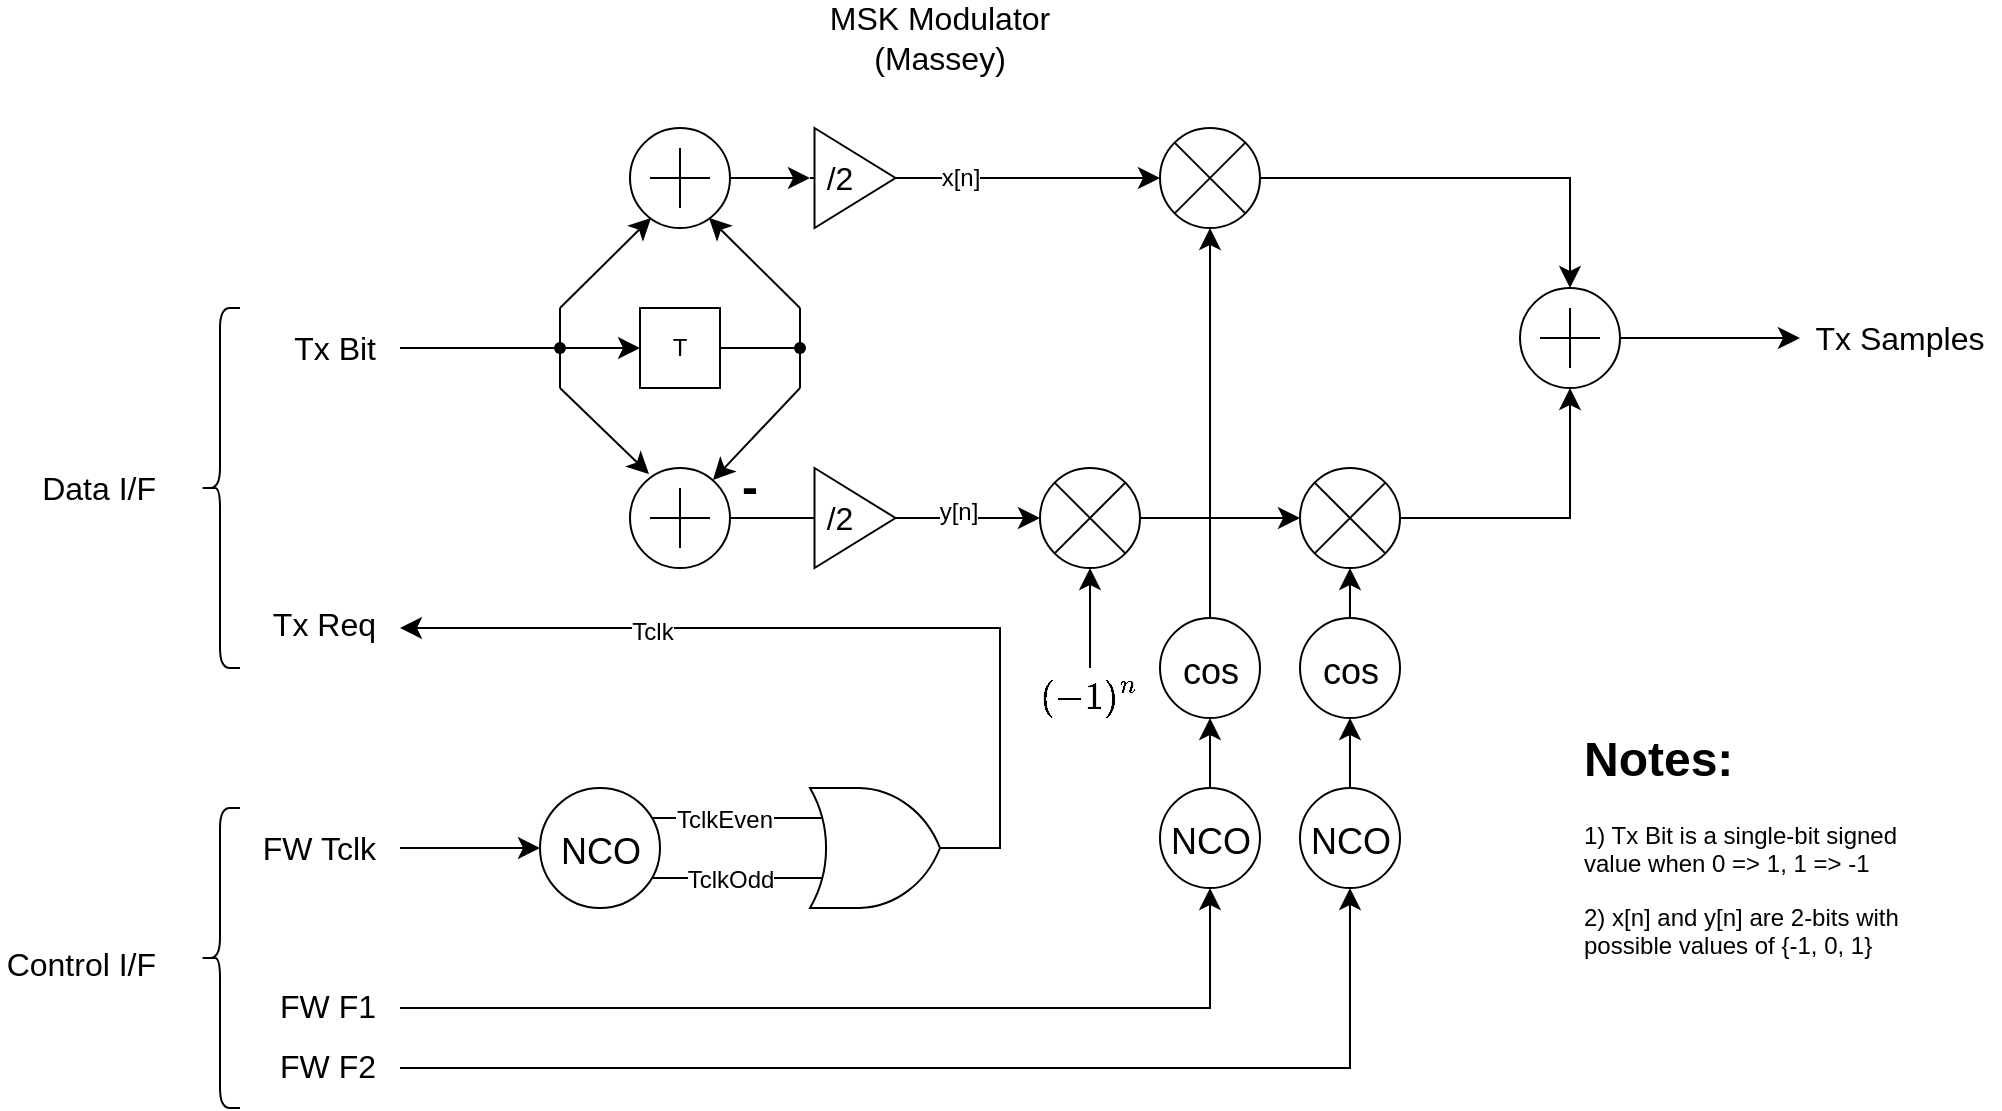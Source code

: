 <mxfile version="24.2.5" type="device">
  <diagram name="Page-1" id="90a13364-a465-7bf4-72fc-28e22215d7a0">
    <mxGraphModel dx="1012" dy="698" grid="1" gridSize="10" guides="1" tooltips="1" connect="1" arrows="1" fold="1" page="1" pageScale="1.5" pageWidth="1169" pageHeight="826" background="none" math="1" shadow="0">
      <root>
        <mxCell id="0" style=";html=1;" />
        <mxCell id="1" style=";html=1;" parent="0" />
        <mxCell id="LHOhvUOtA3nCjvzOAbPW-2" value="T" style="whiteSpace=wrap;html=1;aspect=fixed;" parent="1" vertex="1">
          <mxGeometry x="600" y="440" width="40" height="40" as="geometry" />
        </mxCell>
        <mxCell id="LHOhvUOtA3nCjvzOAbPW-3" value="" style="verticalLabelPosition=bottom;shadow=0;dashed=0;align=center;html=1;verticalAlign=top;shape=mxgraph.electrical.abstract.summation_point;" parent="1" vertex="1">
          <mxGeometry x="595" y="350" width="50" height="50" as="geometry" />
        </mxCell>
        <mxCell id="LHOhvUOtA3nCjvzOAbPW-6" value="" style="verticalLabelPosition=bottom;shadow=0;dashed=0;align=center;html=1;verticalAlign=top;shape=mxgraph.electrical.abstract.summation_point;" parent="1" vertex="1">
          <mxGeometry x="595" y="520" width="50" height="50" as="geometry" />
        </mxCell>
        <mxCell id="LHOhvUOtA3nCjvzOAbPW-7" value="" style="endArrow=classic;html=1;rounded=0;fontSize=12;startSize=8;endSize=8;curved=1;entryX=0;entryY=0.5;entryDx=0;entryDy=0;" parent="1" source="LHOhvUOtA3nCjvzOAbPW-19" target="LHOhvUOtA3nCjvzOAbPW-2" edge="1">
          <mxGeometry width="50" height="50" relative="1" as="geometry">
            <mxPoint x="480" y="460" as="sourcePoint" />
            <mxPoint x="600" y="630" as="targetPoint" />
          </mxGeometry>
        </mxCell>
        <mxCell id="LHOhvUOtA3nCjvzOAbPW-10" value="" style="edgeStyle=none;orthogonalLoop=1;jettySize=auto;html=1;rounded=0;fontSize=12;startSize=8;endSize=8;curved=1;entryX=0.79;entryY=0.9;entryDx=0;entryDy=0;entryPerimeter=0;" parent="1" target="LHOhvUOtA3nCjvzOAbPW-3" edge="1">
          <mxGeometry width="120" relative="1" as="geometry">
            <mxPoint x="680" y="440" as="sourcePoint" />
            <mxPoint x="730" y="570" as="targetPoint" />
            <Array as="points" />
          </mxGeometry>
        </mxCell>
        <mxCell id="LHOhvUOtA3nCjvzOAbPW-11" value="" style="edgeStyle=none;orthogonalLoop=1;jettySize=auto;html=1;rounded=0;fontSize=12;startSize=8;endSize=8;curved=1;entryX=0.83;entryY=0.12;entryDx=0;entryDy=0;entryPerimeter=0;" parent="1" target="LHOhvUOtA3nCjvzOAbPW-6" edge="1">
          <mxGeometry width="120" relative="1" as="geometry">
            <mxPoint x="680" y="480" as="sourcePoint" />
            <mxPoint x="680" y="500" as="targetPoint" />
            <Array as="points" />
          </mxGeometry>
        </mxCell>
        <mxCell id="LHOhvUOtA3nCjvzOAbPW-12" value="" style="edgeStyle=segmentEdgeStyle;endArrow=none;html=1;curved=0;rounded=0;endSize=8;startSize=8;fontSize=12;exitDx=0;exitDy=0;endFill=0;" parent="1" source="LHOhvUOtA3nCjvzOAbPW-17" edge="1">
          <mxGeometry width="50" height="50" relative="1" as="geometry">
            <mxPoint x="680" y="460" as="sourcePoint" />
            <mxPoint x="680" y="440" as="targetPoint" />
          </mxGeometry>
        </mxCell>
        <mxCell id="LHOhvUOtA3nCjvzOAbPW-13" value="" style="edgeStyle=segmentEdgeStyle;endArrow=none;html=1;curved=0;rounded=0;endSize=8;startSize=8;fontSize=12;exitX=1;exitY=0.5;exitDx=0;exitDy=0;endFill=0;" parent="1" source="LHOhvUOtA3nCjvzOAbPW-2" edge="1">
          <mxGeometry width="50" height="50" relative="1" as="geometry">
            <mxPoint x="650" y="470" as="sourcePoint" />
            <mxPoint x="680" y="480" as="targetPoint" />
          </mxGeometry>
        </mxCell>
        <mxCell id="LHOhvUOtA3nCjvzOAbPW-14" value="" style="edgeStyle=none;orthogonalLoop=1;jettySize=auto;html=1;rounded=0;fontSize=12;startSize=8;endSize=8;curved=1;entryX=0.21;entryY=0.9;entryDx=0;entryDy=0;entryPerimeter=0;" parent="1" target="LHOhvUOtA3nCjvzOAbPW-3" edge="1">
          <mxGeometry width="120" relative="1" as="geometry">
            <mxPoint x="560" y="440" as="sourcePoint" />
            <mxPoint x="500" y="395" as="targetPoint" />
            <Array as="points" />
          </mxGeometry>
        </mxCell>
        <mxCell id="LHOhvUOtA3nCjvzOAbPW-15" value="" style="edgeStyle=none;orthogonalLoop=1;jettySize=auto;html=1;rounded=0;fontSize=12;startSize=8;endSize=8;curved=1;entryX=0.19;entryY=0.06;entryDx=0;entryDy=0;entryPerimeter=0;" parent="1" target="LHOhvUOtA3nCjvzOAbPW-6" edge="1">
          <mxGeometry width="120" relative="1" as="geometry">
            <mxPoint x="560" y="480" as="sourcePoint" />
            <mxPoint x="601" y="523" as="targetPoint" />
            <Array as="points" />
          </mxGeometry>
        </mxCell>
        <mxCell id="LHOhvUOtA3nCjvzOAbPW-16" value="" style="endArrow=none;html=1;rounded=0;fontSize=12;startSize=8;endSize=8;curved=1;" parent="1" edge="1">
          <mxGeometry width="50" height="50" relative="1" as="geometry">
            <mxPoint x="560" y="480" as="sourcePoint" />
            <mxPoint x="560" y="440" as="targetPoint" />
          </mxGeometry>
        </mxCell>
        <mxCell id="LHOhvUOtA3nCjvzOAbPW-18" value="" style="edgeStyle=segmentEdgeStyle;endArrow=none;html=1;curved=0;rounded=0;endSize=8;startSize=8;fontSize=12;exitX=1;exitY=0.5;exitDx=0;exitDy=0;endFill=0;" parent="1" source="LHOhvUOtA3nCjvzOAbPW-2" target="LHOhvUOtA3nCjvzOAbPW-17" edge="1">
          <mxGeometry width="50" height="50" relative="1" as="geometry">
            <mxPoint x="640" y="460" as="sourcePoint" />
            <mxPoint x="680" y="440" as="targetPoint" />
          </mxGeometry>
        </mxCell>
        <mxCell id="LHOhvUOtA3nCjvzOAbPW-17" value="" style="shape=waypoint;sketch=0;fillStyle=solid;size=6;pointerEvents=1;points=[];fillColor=none;resizable=0;rotatable=0;perimeter=centerPerimeter;snapToPoint=1;" parent="1" vertex="1">
          <mxGeometry x="670" y="450" width="20" height="20" as="geometry" />
        </mxCell>
        <mxCell id="LHOhvUOtA3nCjvzOAbPW-20" value="" style="endArrow=none;html=1;rounded=0;fontSize=12;startSize=8;endSize=8;curved=1;entryDx=0;entryDy=0;endFill=0;" parent="1" target="LHOhvUOtA3nCjvzOAbPW-19" edge="1">
          <mxGeometry width="50" height="50" relative="1" as="geometry">
            <mxPoint x="480" y="460" as="sourcePoint" />
            <mxPoint x="600" y="460" as="targetPoint" />
          </mxGeometry>
        </mxCell>
        <mxCell id="LHOhvUOtA3nCjvzOAbPW-19" value="" style="shape=waypoint;sketch=0;fillStyle=solid;size=6;pointerEvents=1;points=[];fillColor=none;resizable=0;rotatable=0;perimeter=centerPerimeter;snapToPoint=1;" parent="1" vertex="1">
          <mxGeometry x="550" y="450" width="20" height="20" as="geometry" />
        </mxCell>
        <mxCell id="LHOhvUOtA3nCjvzOAbPW-21" value="" style="verticalLabelPosition=bottom;shadow=0;dashed=0;align=center;html=1;verticalAlign=top;shape=mxgraph.electrical.abstract.multiplier;" parent="1" vertex="1">
          <mxGeometry x="800" y="520" width="50" height="50" as="geometry" />
        </mxCell>
        <mxCell id="LHOhvUOtA3nCjvzOAbPW-22" value="" style="verticalLabelPosition=bottom;shadow=0;dashed=0;align=center;html=1;verticalAlign=top;shape=mxgraph.electrical.abstract.multiplier;" parent="1" vertex="1">
          <mxGeometry x="930" y="520" width="50" height="50" as="geometry" />
        </mxCell>
        <mxCell id="LHOhvUOtA3nCjvzOAbPW-23" value="" style="verticalLabelPosition=bottom;shadow=0;dashed=0;align=center;html=1;verticalAlign=top;shape=mxgraph.electrical.abstract.multiplier;" parent="1" vertex="1">
          <mxGeometry x="860" y="350" width="50" height="50" as="geometry" />
        </mxCell>
        <mxCell id="LHOhvUOtA3nCjvzOAbPW-24" value="" style="endArrow=classic;html=1;rounded=0;fontSize=12;startSize=8;endSize=8;curved=1;exitX=1;exitY=0.5;exitDx=0;exitDy=0;exitPerimeter=0;entryX=0;entryY=0.5;entryDx=0;entryDy=0;entryPerimeter=0;" parent="1" source="LHOhvUOtA3nCjvzOAbPW-6" target="LHOhvUOtA3nCjvzOAbPW-21" edge="1">
          <mxGeometry width="50" height="50" relative="1" as="geometry">
            <mxPoint x="790" y="650" as="sourcePoint" />
            <mxPoint x="720" y="545" as="targetPoint" />
          </mxGeometry>
        </mxCell>
        <mxCell id="LHOhvUOtA3nCjvzOAbPW-77" value="y[n]" style="edgeLabel;html=1;align=center;verticalAlign=middle;resizable=0;points=[];fontSize=12;" parent="LHOhvUOtA3nCjvzOAbPW-24" vertex="1" connectable="0">
          <mxGeometry x="0.452" y="3" relative="1" as="geometry">
            <mxPoint x="1" as="offset" />
          </mxGeometry>
        </mxCell>
        <mxCell id="LHOhvUOtA3nCjvzOAbPW-25" value="" style="edgeStyle=none;orthogonalLoop=1;jettySize=auto;html=1;rounded=0;fontSize=12;startSize=8;endSize=8;curved=1;entryX=0;entryY=0.5;entryDx=0;entryDy=0;entryPerimeter=0;exitX=1;exitY=0.5;exitDx=0;exitDy=0;exitPerimeter=0;" parent="1" source="LHOhvUOtA3nCjvzOAbPW-51" target="LHOhvUOtA3nCjvzOAbPW-23" edge="1">
          <mxGeometry width="120" relative="1" as="geometry">
            <mxPoint x="660" y="460" as="sourcePoint" />
            <mxPoint x="706" y="415" as="targetPoint" />
            <Array as="points" />
          </mxGeometry>
        </mxCell>
        <mxCell id="LHOhvUOtA3nCjvzOAbPW-76" value="x[n]" style="edgeLabel;html=1;align=center;verticalAlign=middle;resizable=0;points=[];fontSize=12;" parent="LHOhvUOtA3nCjvzOAbPW-25" vertex="1" connectable="0">
          <mxGeometry x="-0.285" y="1" relative="1" as="geometry">
            <mxPoint x="-17" y="1" as="offset" />
          </mxGeometry>
        </mxCell>
        <mxCell id="LHOhvUOtA3nCjvzOAbPW-26" value="" style="edgeStyle=none;orthogonalLoop=1;jettySize=auto;html=1;rounded=0;fontSize=12;startSize=8;endSize=8;curved=1;entryX=0;entryY=0.5;entryDx=0;entryDy=0;entryPerimeter=0;exitX=1;exitY=0.5;exitDx=0;exitDy=0;exitPerimeter=0;" parent="1" source="LHOhvUOtA3nCjvzOAbPW-21" target="LHOhvUOtA3nCjvzOAbPW-22" edge="1">
          <mxGeometry width="120" relative="1" as="geometry">
            <mxPoint x="670" y="470" as="sourcePoint" />
            <mxPoint x="716" y="425" as="targetPoint" />
            <Array as="points" />
          </mxGeometry>
        </mxCell>
        <mxCell id="LHOhvUOtA3nCjvzOAbPW-27" value="" style="verticalLabelPosition=bottom;shadow=0;dashed=0;align=center;html=1;verticalAlign=top;shape=mxgraph.electrical.abstract.summation_point;" parent="1" vertex="1">
          <mxGeometry x="1040" y="430" width="50" height="50" as="geometry" />
        </mxCell>
        <mxCell id="LHOhvUOtA3nCjvzOAbPW-28" value="" style="edgeStyle=segmentEdgeStyle;endArrow=classic;html=1;curved=0;rounded=0;endSize=8;startSize=8;fontSize=12;entryX=0.5;entryY=1;entryDx=0;entryDy=0;entryPerimeter=0;exitX=1;exitY=0.5;exitDx=0;exitDy=0;exitPerimeter=0;" parent="1" source="LHOhvUOtA3nCjvzOAbPW-22" target="LHOhvUOtA3nCjvzOAbPW-27" edge="1">
          <mxGeometry width="50" height="50" relative="1" as="geometry">
            <mxPoint x="1000" y="700" as="sourcePoint" />
            <mxPoint x="1050" y="650" as="targetPoint" />
          </mxGeometry>
        </mxCell>
        <mxCell id="LHOhvUOtA3nCjvzOAbPW-30" value="" style="edgeStyle=segmentEdgeStyle;endArrow=classic;html=1;curved=0;rounded=0;endSize=8;startSize=8;fontSize=12;exitX=1;exitY=0.5;exitDx=0;exitDy=0;exitPerimeter=0;entryX=0.5;entryY=0;entryDx=0;entryDy=0;entryPerimeter=0;" parent="1" source="LHOhvUOtA3nCjvzOAbPW-23" target="LHOhvUOtA3nCjvzOAbPW-27" edge="1">
          <mxGeometry width="50" height="50" relative="1" as="geometry">
            <mxPoint x="1000" y="700" as="sourcePoint" />
            <mxPoint x="1050" y="650" as="targetPoint" />
          </mxGeometry>
        </mxCell>
        <mxCell id="LHOhvUOtA3nCjvzOAbPW-31" value="" style="endArrow=classic;html=1;rounded=0;fontSize=12;startSize=8;endSize=8;curved=1;exitX=1;exitY=0.5;exitDx=0;exitDy=0;exitPerimeter=0;" parent="1" source="LHOhvUOtA3nCjvzOAbPW-27" edge="1">
          <mxGeometry width="50" height="50" relative="1" as="geometry">
            <mxPoint x="890" y="700" as="sourcePoint" />
            <mxPoint x="1180" y="455" as="targetPoint" />
          </mxGeometry>
        </mxCell>
        <mxCell id="LHOhvUOtA3nCjvzOAbPW-35" value="&lt;font style=&quot;font-size: 18px;&quot;&gt;cos&lt;/font&gt;" style="shape=mxgraph.electrical.abstract.function;html=1;shadow=0;dashed=0;align=center;strokeWidth=1;fontSize=24" parent="1" vertex="1">
          <mxGeometry x="860" y="595" width="50" height="50" as="geometry" />
        </mxCell>
        <mxCell id="LHOhvUOtA3nCjvzOAbPW-36" value="&lt;font style=&quot;font-size: 18px;&quot;&gt;cos&lt;/font&gt;" style="shape=mxgraph.electrical.abstract.function;html=1;shadow=0;dashed=0;align=center;strokeWidth=1;fontSize=24" parent="1" vertex="1">
          <mxGeometry x="930" y="595" width="50" height="50" as="geometry" />
        </mxCell>
        <mxCell id="LHOhvUOtA3nCjvzOAbPW-37" value="" style="endArrow=classic;html=1;rounded=0;fontSize=12;startSize=8;endSize=8;curved=1;entryX=0.5;entryY=1;entryDx=0;entryDy=0;entryPerimeter=0;exitX=0.5;exitY=0;exitDx=0;exitDy=0;exitPerimeter=0;" parent="1" target="LHOhvUOtA3nCjvzOAbPW-35" edge="1">
          <mxGeometry width="50" height="50" relative="1" as="geometry">
            <mxPoint x="885" y="680" as="sourcePoint" />
            <mxPoint x="910" y="720" as="targetPoint" />
          </mxGeometry>
        </mxCell>
        <mxCell id="LHOhvUOtA3nCjvzOAbPW-38" value="" style="endArrow=classic;html=1;rounded=0;fontSize=12;startSize=8;endSize=8;curved=1;entryX=0.5;entryY=1;entryDx=0;entryDy=0;entryPerimeter=0;exitX=0.5;exitY=0;exitDx=0;exitDy=0;exitPerimeter=0;" parent="1" target="LHOhvUOtA3nCjvzOAbPW-36" edge="1">
          <mxGeometry width="50" height="50" relative="1" as="geometry">
            <mxPoint x="955" y="680" as="sourcePoint" />
            <mxPoint x="960" y="650" as="targetPoint" />
          </mxGeometry>
        </mxCell>
        <mxCell id="LHOhvUOtA3nCjvzOAbPW-39" value="" style="endArrow=classic;html=1;rounded=0;fontSize=12;startSize=8;endSize=8;curved=1;entryX=0.5;entryY=1;entryDx=0;entryDy=0;entryPerimeter=0;exitX=0.5;exitY=0;exitDx=0;exitDy=0;exitPerimeter=0;" parent="1" source="LHOhvUOtA3nCjvzOAbPW-36" target="LHOhvUOtA3nCjvzOAbPW-22" edge="1">
          <mxGeometry width="50" height="50" relative="1" as="geometry">
            <mxPoint x="860" y="770" as="sourcePoint" />
            <mxPoint x="910" y="720" as="targetPoint" />
          </mxGeometry>
        </mxCell>
        <mxCell id="LHOhvUOtA3nCjvzOAbPW-40" value="" style="endArrow=classic;html=1;rounded=0;fontSize=12;startSize=8;endSize=8;curved=1;entryX=0.5;entryY=1;entryDx=0;entryDy=0;entryPerimeter=0;exitX=0.5;exitY=0;exitDx=0;exitDy=0;exitPerimeter=0;" parent="1" source="LHOhvUOtA3nCjvzOAbPW-35" target="LHOhvUOtA3nCjvzOAbPW-23" edge="1">
          <mxGeometry width="50" height="50" relative="1" as="geometry">
            <mxPoint x="860" y="770" as="sourcePoint" />
            <mxPoint x="880" y="420" as="targetPoint" />
          </mxGeometry>
        </mxCell>
        <mxCell id="LHOhvUOtA3nCjvzOAbPW-42" value="" style="endArrow=classic;html=1;rounded=0;fontSize=12;startSize=8;endSize=8;curved=1;entryX=0;entryY=0.5;entryDx=0;entryDy=0;entryPerimeter=0;" parent="1" edge="1">
          <mxGeometry width="50" height="50" relative="1" as="geometry">
            <mxPoint x="480" y="710" as="sourcePoint" />
            <mxPoint x="550" y="710" as="targetPoint" />
          </mxGeometry>
        </mxCell>
        <mxCell id="LHOhvUOtA3nCjvzOAbPW-43" value="" style="edgeStyle=segmentEdgeStyle;endArrow=classic;html=1;curved=0;rounded=0;endSize=8;startSize=8;fontSize=12;entryX=0.5;entryY=1;entryDx=0;entryDy=0;entryPerimeter=0;" parent="1" target="Nqx4Kbbfvm4HoLewJTAc-1" edge="1">
          <mxGeometry width="50" height="50" relative="1" as="geometry">
            <mxPoint x="480" y="790" as="sourcePoint" />
            <mxPoint x="885" y="740" as="targetPoint" />
          </mxGeometry>
        </mxCell>
        <mxCell id="LHOhvUOtA3nCjvzOAbPW-44" value="" style="edgeStyle=segmentEdgeStyle;endArrow=classic;html=1;curved=0;rounded=0;endSize=8;startSize=8;fontSize=12;entryX=0.5;entryY=1;entryDx=0;entryDy=0;entryPerimeter=0;" parent="1" target="Nqx4Kbbfvm4HoLewJTAc-2" edge="1">
          <mxGeometry width="50" height="50" relative="1" as="geometry">
            <mxPoint x="480" y="820" as="sourcePoint" />
            <mxPoint x="955" y="740" as="targetPoint" />
          </mxGeometry>
        </mxCell>
        <mxCell id="LHOhvUOtA3nCjvzOAbPW-45" value="" style="verticalLabelPosition=bottom;shadow=0;dashed=0;align=center;html=1;verticalAlign=top;shape=mxgraph.electrical.logic_gates.logic_gate;operation=or;" parent="1" vertex="1">
          <mxGeometry x="670" y="680" width="100" height="60" as="geometry" />
        </mxCell>
        <mxCell id="LHOhvUOtA3nCjvzOAbPW-47" value="" style="endArrow=none;html=1;rounded=0;fontSize=12;startSize=8;endSize=8;curved=1;exitX=0;exitY=0.25;exitDx=0;exitDy=0;exitPerimeter=0;entryX=0.908;entryY=0.25;entryDx=0;entryDy=0;entryPerimeter=0;" parent="1" source="LHOhvUOtA3nCjvzOAbPW-45" edge="1">
          <mxGeometry width="50" height="50" relative="1" as="geometry">
            <mxPoint x="640" y="690" as="sourcePoint" />
            <mxPoint x="604.48" y="695" as="targetPoint" />
          </mxGeometry>
        </mxCell>
        <mxCell id="Nqx4Kbbfvm4HoLewJTAc-4" value="TclkEven" style="edgeLabel;html=1;align=center;verticalAlign=middle;resizable=0;points=[];fontSize=12;" vertex="1" connectable="0" parent="LHOhvUOtA3nCjvzOAbPW-47">
          <mxGeometry x="-0.145" y="1" relative="1" as="geometry">
            <mxPoint as="offset" />
          </mxGeometry>
        </mxCell>
        <mxCell id="LHOhvUOtA3nCjvzOAbPW-48" value="" style="endArrow=none;html=1;rounded=0;fontSize=12;startSize=8;endSize=8;curved=1;exitX=0;exitY=0.75;exitDx=0;exitDy=0;exitPerimeter=0;entryX=0.892;entryY=0.75;entryDx=0;entryDy=0;entryPerimeter=0;" parent="1" source="LHOhvUOtA3nCjvzOAbPW-45" edge="1">
          <mxGeometry width="50" height="50" relative="1" as="geometry">
            <mxPoint x="633" y="730" as="sourcePoint" />
            <mxPoint x="603.52" y="725" as="targetPoint" />
          </mxGeometry>
        </mxCell>
        <mxCell id="Nqx4Kbbfvm4HoLewJTAc-5" value="TclkOdd" style="edgeLabel;html=1;align=center;verticalAlign=middle;resizable=0;points=[];fontSize=12;" vertex="1" connectable="0" parent="LHOhvUOtA3nCjvzOAbPW-48">
          <mxGeometry x="-0.248" y="1" relative="1" as="geometry">
            <mxPoint as="offset" />
          </mxGeometry>
        </mxCell>
        <mxCell id="LHOhvUOtA3nCjvzOAbPW-49" value="" style="edgeStyle=elbowEdgeStyle;elbow=horizontal;endArrow=classic;html=1;curved=0;rounded=0;endSize=8;startSize=8;fontSize=12;exitX=1;exitY=0.5;exitDx=0;exitDy=0;exitPerimeter=0;" parent="1" source="LHOhvUOtA3nCjvzOAbPW-45" edge="1">
          <mxGeometry width="50" height="50" relative="1" as="geometry">
            <mxPoint x="640" y="690" as="sourcePoint" />
            <mxPoint x="480" y="600" as="targetPoint" />
            <Array as="points">
              <mxPoint x="780" y="660" />
            </Array>
          </mxGeometry>
        </mxCell>
        <mxCell id="Nqx4Kbbfvm4HoLewJTAc-3" value="Tclk" style="edgeLabel;html=1;align=center;verticalAlign=middle;resizable=0;points=[];fontSize=12;" vertex="1" connectable="0" parent="LHOhvUOtA3nCjvzOAbPW-49">
          <mxGeometry x="0.4" y="2" relative="1" as="geometry">
            <mxPoint as="offset" />
          </mxGeometry>
        </mxCell>
        <mxCell id="LHOhvUOtA3nCjvzOAbPW-50" value="-" style="text;strokeColor=none;fillColor=none;html=1;align=center;verticalAlign=middle;whiteSpace=wrap;rounded=0;fontSize=24;fontStyle=1" parent="1" vertex="1">
          <mxGeometry x="645" y="520" width="20" height="20" as="geometry" />
        </mxCell>
        <mxCell id="LHOhvUOtA3nCjvzOAbPW-52" value="" style="edgeStyle=none;orthogonalLoop=1;jettySize=auto;html=1;rounded=0;fontSize=12;startSize=8;endSize=8;curved=1;entryX=0;entryY=0.5;entryDx=0;entryDy=0;entryPerimeter=0;exitX=1;exitY=0.5;exitDx=0;exitDy=0;exitPerimeter=0;" parent="1" source="LHOhvUOtA3nCjvzOAbPW-3" target="LHOhvUOtA3nCjvzOAbPW-51" edge="1">
          <mxGeometry width="120" relative="1" as="geometry">
            <mxPoint x="645" y="375" as="sourcePoint" />
            <mxPoint x="780" y="375" as="targetPoint" />
            <Array as="points" />
          </mxGeometry>
        </mxCell>
        <mxCell id="LHOhvUOtA3nCjvzOAbPW-51" value="" style="verticalLabelPosition=bottom;shadow=0;dashed=0;align=center;html=1;verticalAlign=top;shape=mxgraph.electrical.abstract.amplifier;" parent="1" vertex="1">
          <mxGeometry x="685" y="350" width="45" height="50" as="geometry" />
        </mxCell>
        <mxCell id="LHOhvUOtA3nCjvzOAbPW-56" value="" style="verticalLabelPosition=bottom;shadow=0;dashed=0;align=center;html=1;verticalAlign=top;shape=mxgraph.electrical.abstract.amplifier;" parent="1" vertex="1">
          <mxGeometry x="685" y="520" width="45" height="50" as="geometry" />
        </mxCell>
        <mxCell id="LHOhvUOtA3nCjvzOAbPW-57" value="" style="endArrow=classic;html=1;rounded=0;fontSize=12;startSize=8;endSize=8;curved=1;entryX=0.5;entryY=1;entryDx=0;entryDy=0;entryPerimeter=0;" parent="1" target="LHOhvUOtA3nCjvzOAbPW-21" edge="1">
          <mxGeometry width="50" height="50" relative="1" as="geometry">
            <mxPoint x="825" y="620" as="sourcePoint" />
            <mxPoint x="820" y="650" as="targetPoint" />
          </mxGeometry>
        </mxCell>
        <mxCell id="LHOhvUOtA3nCjvzOAbPW-58" value="$$(-1)^n$$" style="text;strokeColor=none;fillColor=none;html=1;align=center;verticalAlign=middle;whiteSpace=wrap;rounded=0;fontSize=16;" parent="1" vertex="1">
          <mxGeometry x="795" y="620" width="60" height="30" as="geometry" />
        </mxCell>
        <mxCell id="LHOhvUOtA3nCjvzOAbPW-59" value="/2" style="text;strokeColor=none;fillColor=none;html=1;align=center;verticalAlign=middle;whiteSpace=wrap;rounded=0;fontSize=16;" parent="1" vertex="1">
          <mxGeometry x="670" y="360" width="60" height="30" as="geometry" />
        </mxCell>
        <mxCell id="LHOhvUOtA3nCjvzOAbPW-60" value="/2" style="text;strokeColor=none;fillColor=none;html=1;align=center;verticalAlign=middle;whiteSpace=wrap;rounded=0;fontSize=16;" parent="1" vertex="1">
          <mxGeometry x="670" y="530" width="60" height="30" as="geometry" />
        </mxCell>
        <mxCell id="LHOhvUOtA3nCjvzOAbPW-61" value="Tx Bit" style="text;strokeColor=none;fillColor=none;html=1;align=right;verticalAlign=middle;whiteSpace=wrap;rounded=0;fontSize=16;" parent="1" vertex="1">
          <mxGeometry x="410" y="445" width="60" height="30" as="geometry" />
        </mxCell>
        <mxCell id="LHOhvUOtA3nCjvzOAbPW-63" value="Tx Req" style="text;strokeColor=none;fillColor=none;html=1;align=right;verticalAlign=middle;whiteSpace=wrap;rounded=0;fontSize=16;" parent="1" vertex="1">
          <mxGeometry x="410" y="583" width="60" height="30" as="geometry" />
        </mxCell>
        <mxCell id="LHOhvUOtA3nCjvzOAbPW-64" value="FW Tclk" style="text;strokeColor=none;fillColor=none;html=1;align=right;verticalAlign=middle;whiteSpace=wrap;rounded=0;fontSize=16;" parent="1" vertex="1">
          <mxGeometry x="410" y="695" width="60" height="30" as="geometry" />
        </mxCell>
        <mxCell id="LHOhvUOtA3nCjvzOAbPW-65" value="FW F1" style="text;strokeColor=none;fillColor=none;html=1;align=right;verticalAlign=middle;whiteSpace=wrap;rounded=0;fontSize=16;" parent="1" vertex="1">
          <mxGeometry x="410" y="774" width="60" height="30" as="geometry" />
        </mxCell>
        <mxCell id="LHOhvUOtA3nCjvzOAbPW-66" value="FW F2" style="text;strokeColor=none;fillColor=none;html=1;align=right;verticalAlign=middle;whiteSpace=wrap;rounded=0;fontSize=16;" parent="1" vertex="1">
          <mxGeometry x="410" y="804" width="60" height="30" as="geometry" />
        </mxCell>
        <mxCell id="LHOhvUOtA3nCjvzOAbPW-69" value="" style="shape=curlyBracket;whiteSpace=wrap;html=1;rounded=1;labelPosition=left;verticalLabelPosition=middle;align=right;verticalAlign=middle;" parent="1" vertex="1">
          <mxGeometry x="380" y="690" width="20" height="150" as="geometry" />
        </mxCell>
        <mxCell id="LHOhvUOtA3nCjvzOAbPW-70" value="" style="shape=curlyBracket;whiteSpace=wrap;html=1;rounded=1;labelPosition=left;verticalLabelPosition=middle;align=right;verticalAlign=middle;" parent="1" vertex="1">
          <mxGeometry x="380" y="440" width="20" height="180" as="geometry" />
        </mxCell>
        <mxCell id="LHOhvUOtA3nCjvzOAbPW-71" value="Data I/F" style="text;strokeColor=none;fillColor=none;html=1;align=right;verticalAlign=middle;whiteSpace=wrap;rounded=0;fontSize=16;" parent="1" vertex="1">
          <mxGeometry x="300" y="515" width="60" height="30" as="geometry" />
        </mxCell>
        <mxCell id="LHOhvUOtA3nCjvzOAbPW-72" value="Control I/F" style="text;strokeColor=none;fillColor=none;html=1;align=right;verticalAlign=middle;whiteSpace=wrap;rounded=0;fontSize=16;" parent="1" vertex="1">
          <mxGeometry x="280" y="752.5" width="80" height="30" as="geometry" />
        </mxCell>
        <mxCell id="LHOhvUOtA3nCjvzOAbPW-73" value="Tx Samples" style="text;strokeColor=none;fillColor=none;html=1;align=center;verticalAlign=middle;whiteSpace=wrap;rounded=0;fontSize=16;" parent="1" vertex="1">
          <mxGeometry x="1180" y="440" width="100" height="30" as="geometry" />
        </mxCell>
        <mxCell id="LHOhvUOtA3nCjvzOAbPW-75" value="&lt;h1 style=&quot;margin-top: 0px;&quot;&gt;Notes:&lt;/h1&gt;&lt;p&gt;1) Tx Bit is a single-bit signed value when 0 =&amp;gt; 1, 1 =&amp;gt; -1&lt;/p&gt;&lt;p&gt;2) x[n] and y[n] are 2-bits with possible values of {-1, 0, 1}&lt;/p&gt;" style="text;html=1;whiteSpace=wrap;overflow=hidden;rounded=0;" parent="1" vertex="1">
          <mxGeometry x="1070" y="645" width="180" height="120" as="geometry" />
        </mxCell>
        <mxCell id="LHOhvUOtA3nCjvzOAbPW-78" value="MSK Modulator (Massey)" style="text;strokeColor=none;fillColor=none;html=1;align=center;verticalAlign=middle;whiteSpace=wrap;rounded=0;fontSize=16;" parent="1" vertex="1">
          <mxGeometry x="685" y="290" width="130" height="30" as="geometry" />
        </mxCell>
        <mxCell id="Nqx4Kbbfvm4HoLewJTAc-1" value="&lt;font style=&quot;font-size: 18px;&quot;&gt;NCO&lt;/font&gt;" style="shape=mxgraph.electrical.abstract.function;html=1;shadow=0;dashed=0;align=center;strokeWidth=1;fontSize=24" vertex="1" parent="1">
          <mxGeometry x="860" y="680" width="50" height="50" as="geometry" />
        </mxCell>
        <mxCell id="Nqx4Kbbfvm4HoLewJTAc-2" value="&lt;font style=&quot;font-size: 18px;&quot;&gt;NCO&lt;/font&gt;" style="shape=mxgraph.electrical.abstract.function;html=1;shadow=0;dashed=0;align=center;strokeWidth=1;fontSize=24" vertex="1" parent="1">
          <mxGeometry x="930" y="680" width="50" height="50" as="geometry" />
        </mxCell>
        <mxCell id="Nqx4Kbbfvm4HoLewJTAc-6" value="&lt;font style=&quot;font-size: 18px;&quot;&gt;NCO&lt;/font&gt;" style="shape=mxgraph.electrical.abstract.function;html=1;shadow=0;dashed=0;align=center;strokeWidth=1;fontSize=24" vertex="1" parent="1">
          <mxGeometry x="550" y="680" width="60" height="60" as="geometry" />
        </mxCell>
      </root>
    </mxGraphModel>
  </diagram>
</mxfile>
